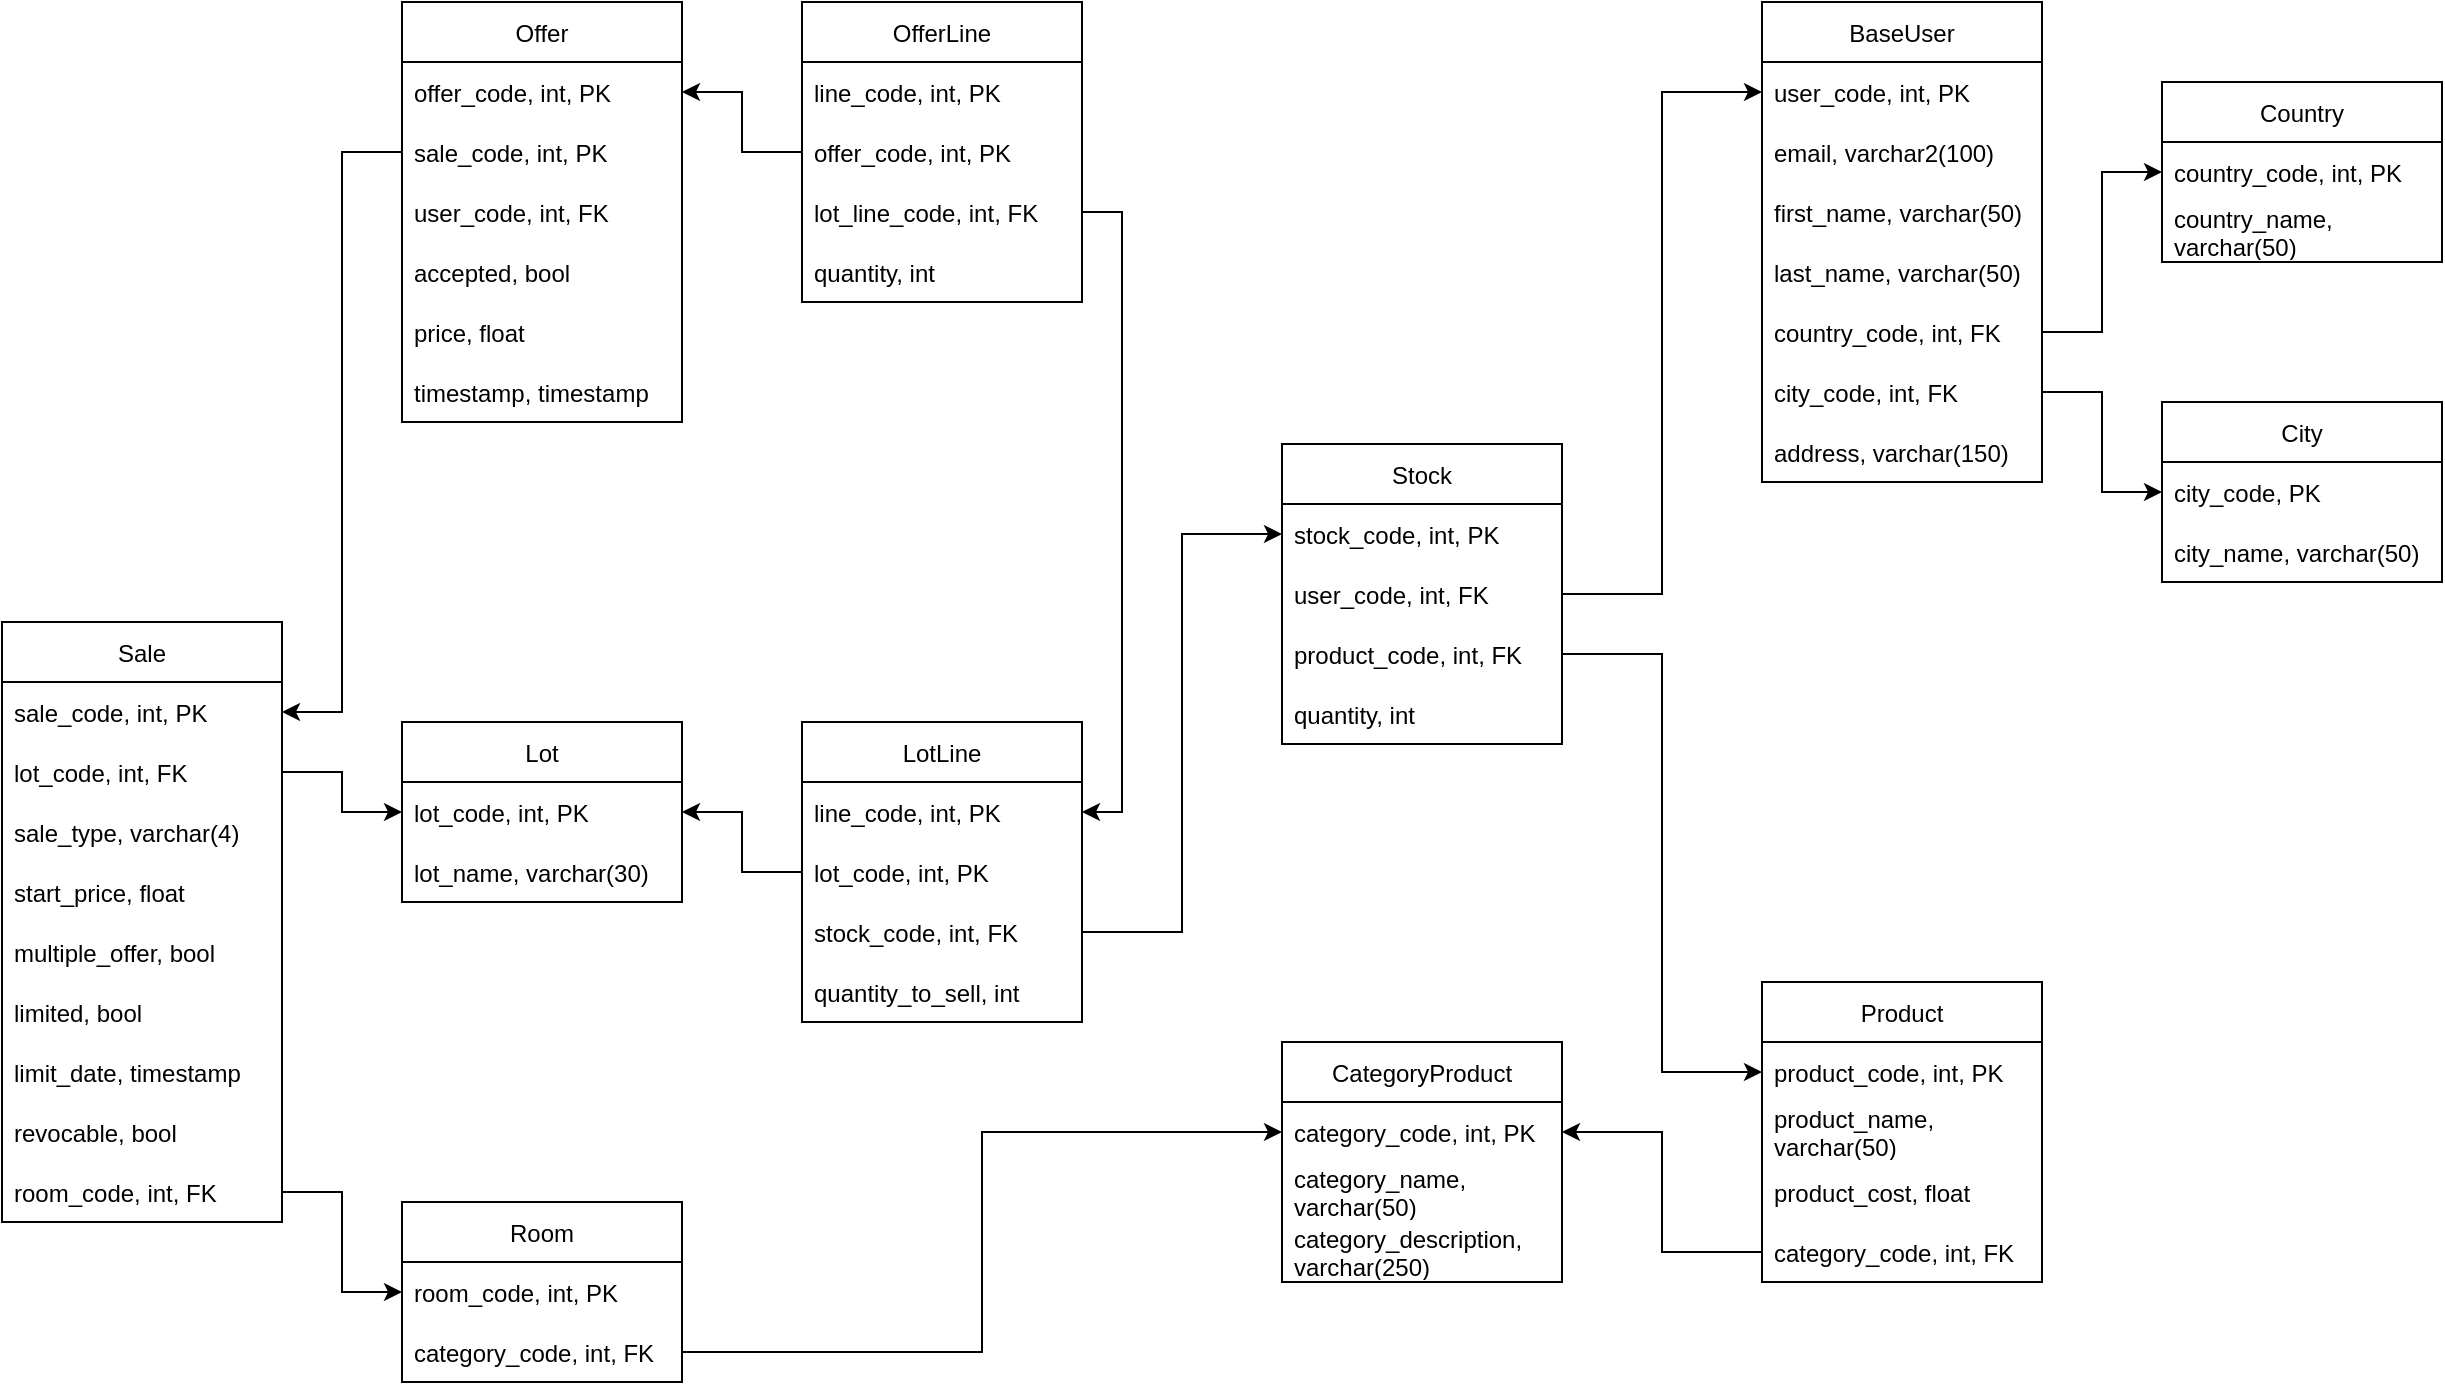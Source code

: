 <mxfile version="17.1.3" type="device"><diagram id="upbELCMo_DN6BCKjy-MA" name="Page-1"><mxGraphModel dx="1186" dy="1790" grid="1" gridSize="10" guides="1" tooltips="1" connect="1" arrows="1" fold="1" page="1" pageScale="1" pageWidth="827" pageHeight="1169" math="0" shadow="0"><root><mxCell id="0"/><mxCell id="1" parent="0"/><mxCell id="Lq3NTHfJaEs2QNFKotO4-1" value="BaseUser" style="swimlane;fontStyle=0;childLayout=stackLayout;horizontal=1;startSize=30;horizontalStack=0;resizeParent=1;resizeParentMax=0;resizeLast=0;collapsible=1;marginBottom=0;" parent="1" vertex="1"><mxGeometry x="1320" y="-880" width="140" height="240" as="geometry"/></mxCell><mxCell id="Lq3NTHfJaEs2QNFKotO4-42" value="user_code, int, PK" style="text;strokeColor=none;fillColor=none;align=left;verticalAlign=middle;spacingLeft=4;spacingRight=4;overflow=hidden;points=[[0,0.5],[1,0.5]];portConstraint=eastwest;rotatable=0;" parent="Lq3NTHfJaEs2QNFKotO4-1" vertex="1"><mxGeometry y="30" width="140" height="30" as="geometry"/></mxCell><mxCell id="Lq3NTHfJaEs2QNFKotO4-2" value="email, varchar2(100)" style="text;strokeColor=none;fillColor=none;align=left;verticalAlign=middle;spacingLeft=4;spacingRight=4;overflow=hidden;points=[[0,0.5],[1,0.5]];portConstraint=eastwest;rotatable=0;" parent="Lq3NTHfJaEs2QNFKotO4-1" vertex="1"><mxGeometry y="60" width="140" height="30" as="geometry"/></mxCell><mxCell id="Lq3NTHfJaEs2QNFKotO4-13" value="first_name, varchar(50)" style="text;strokeColor=none;fillColor=none;align=left;verticalAlign=middle;spacingLeft=4;spacingRight=4;overflow=hidden;points=[[0,0.5],[1,0.5]];portConstraint=eastwest;rotatable=0;" parent="Lq3NTHfJaEs2QNFKotO4-1" vertex="1"><mxGeometry y="90" width="140" height="30" as="geometry"/></mxCell><mxCell id="Lq3NTHfJaEs2QNFKotO4-14" value="last_name, varchar(50)" style="text;strokeColor=none;fillColor=none;align=left;verticalAlign=middle;spacingLeft=4;spacingRight=4;overflow=hidden;points=[[0,0.5],[1,0.5]];portConstraint=eastwest;rotatable=0;" parent="Lq3NTHfJaEs2QNFKotO4-1" vertex="1"><mxGeometry y="120" width="140" height="30" as="geometry"/></mxCell><mxCell id="Lq3NTHfJaEs2QNFKotO4-16" value="country_code, int, FK" style="text;strokeColor=none;fillColor=none;align=left;verticalAlign=middle;spacingLeft=4;spacingRight=4;overflow=hidden;points=[[0,0.5],[1,0.5]];portConstraint=eastwest;rotatable=0;" parent="Lq3NTHfJaEs2QNFKotO4-1" vertex="1"><mxGeometry y="150" width="140" height="30" as="geometry"/></mxCell><mxCell id="Lq3NTHfJaEs2QNFKotO4-17" value="city_code, int, FK" style="text;strokeColor=none;fillColor=none;align=left;verticalAlign=middle;spacingLeft=4;spacingRight=4;overflow=hidden;points=[[0,0.5],[1,0.5]];portConstraint=eastwest;rotatable=0;" parent="Lq3NTHfJaEs2QNFKotO4-1" vertex="1"><mxGeometry y="180" width="140" height="30" as="geometry"/></mxCell><mxCell id="Lq3NTHfJaEs2QNFKotO4-15" value="address, varchar(150)" style="text;strokeColor=none;fillColor=none;align=left;verticalAlign=middle;spacingLeft=4;spacingRight=4;overflow=hidden;points=[[0,0.5],[1,0.5]];portConstraint=eastwest;rotatable=0;" parent="Lq3NTHfJaEs2QNFKotO4-1" vertex="1"><mxGeometry y="210" width="140" height="30" as="geometry"/></mxCell><mxCell id="Lq3NTHfJaEs2QNFKotO4-5" value="Product" style="swimlane;fontStyle=0;childLayout=stackLayout;horizontal=1;startSize=30;horizontalStack=0;resizeParent=1;resizeParentMax=0;resizeLast=0;collapsible=1;marginBottom=0;" parent="1" vertex="1"><mxGeometry x="1320" y="-390" width="140" height="150" as="geometry"/></mxCell><mxCell id="Lq3NTHfJaEs2QNFKotO4-6" value="product_code, int, PK" style="text;strokeColor=none;fillColor=none;align=left;verticalAlign=middle;spacingLeft=4;spacingRight=4;overflow=hidden;points=[[0,0.5],[1,0.5]];portConstraint=eastwest;rotatable=0;" parent="Lq3NTHfJaEs2QNFKotO4-5" vertex="1"><mxGeometry y="30" width="140" height="30" as="geometry"/></mxCell><mxCell id="Lq3NTHfJaEs2QNFKotO4-7" value="product_name,&#10;varchar(50)" style="text;strokeColor=none;fillColor=none;align=left;verticalAlign=middle;spacingLeft=4;spacingRight=4;overflow=hidden;points=[[0,0.5],[1,0.5]];portConstraint=eastwest;rotatable=0;" parent="Lq3NTHfJaEs2QNFKotO4-5" vertex="1"><mxGeometry y="60" width="140" height="30" as="geometry"/></mxCell><mxCell id="Lq3NTHfJaEs2QNFKotO4-8" value="product_cost, float" style="text;strokeColor=none;fillColor=none;align=left;verticalAlign=middle;spacingLeft=4;spacingRight=4;overflow=hidden;points=[[0,0.5],[1,0.5]];portConstraint=eastwest;rotatable=0;" parent="Lq3NTHfJaEs2QNFKotO4-5" vertex="1"><mxGeometry y="90" width="140" height="30" as="geometry"/></mxCell><mxCell id="Lq3NTHfJaEs2QNFKotO4-31" value="category_code, int, FK" style="text;strokeColor=none;fillColor=none;align=left;verticalAlign=middle;spacingLeft=4;spacingRight=4;overflow=hidden;points=[[0,0.5],[1,0.5]];portConstraint=eastwest;rotatable=0;" parent="Lq3NTHfJaEs2QNFKotO4-5" vertex="1"><mxGeometry y="120" width="140" height="30" as="geometry"/></mxCell><mxCell id="Lq3NTHfJaEs2QNFKotO4-9" value="CategoryProduct" style="swimlane;fontStyle=0;childLayout=stackLayout;horizontal=1;startSize=30;horizontalStack=0;resizeParent=1;resizeParentMax=0;resizeLast=0;collapsible=1;marginBottom=0;" parent="1" vertex="1"><mxGeometry x="1080" y="-360" width="140" height="120" as="geometry"/></mxCell><mxCell id="Lq3NTHfJaEs2QNFKotO4-30" value="category_code, int, PK" style="text;strokeColor=none;fillColor=none;align=left;verticalAlign=middle;spacingLeft=4;spacingRight=4;overflow=hidden;points=[[0,0.5],[1,0.5]];portConstraint=eastwest;rotatable=0;" parent="Lq3NTHfJaEs2QNFKotO4-9" vertex="1"><mxGeometry y="30" width="140" height="30" as="geometry"/></mxCell><mxCell id="Lq3NTHfJaEs2QNFKotO4-10" value="category_name,&#10; varchar(50)" style="text;strokeColor=none;fillColor=none;align=left;verticalAlign=middle;spacingLeft=4;spacingRight=4;overflow=hidden;points=[[0,0.5],[1,0.5]];portConstraint=eastwest;rotatable=0;" parent="Lq3NTHfJaEs2QNFKotO4-9" vertex="1"><mxGeometry y="60" width="140" height="30" as="geometry"/></mxCell><mxCell id="Lq3NTHfJaEs2QNFKotO4-11" value="category_description, &#10;varchar(250)" style="text;strokeColor=none;fillColor=none;align=left;verticalAlign=middle;spacingLeft=4;spacingRight=4;overflow=hidden;points=[[0,0.5],[1,0.5]];portConstraint=eastwest;rotatable=0;" parent="Lq3NTHfJaEs2QNFKotO4-9" vertex="1"><mxGeometry y="90" width="140" height="30" as="geometry"/></mxCell><mxCell id="Lq3NTHfJaEs2QNFKotO4-18" value="Country" style="swimlane;fontStyle=0;childLayout=stackLayout;horizontal=1;startSize=30;horizontalStack=0;resizeParent=1;resizeParentMax=0;resizeLast=0;collapsible=1;marginBottom=0;" parent="1" vertex="1"><mxGeometry x="1520" y="-840" width="140" height="90" as="geometry"/></mxCell><mxCell id="Lq3NTHfJaEs2QNFKotO4-19" value="country_code, int, PK" style="text;strokeColor=none;fillColor=none;align=left;verticalAlign=middle;spacingLeft=4;spacingRight=4;overflow=hidden;points=[[0,0.5],[1,0.5]];portConstraint=eastwest;rotatable=0;" parent="Lq3NTHfJaEs2QNFKotO4-18" vertex="1"><mxGeometry y="30" width="140" height="30" as="geometry"/></mxCell><mxCell id="Lq3NTHfJaEs2QNFKotO4-20" value="country_name, &#10;varchar(50)" style="text;strokeColor=none;fillColor=none;align=left;verticalAlign=middle;spacingLeft=4;spacingRight=4;overflow=hidden;points=[[0,0.5],[1,0.5]];portConstraint=eastwest;rotatable=0;" parent="Lq3NTHfJaEs2QNFKotO4-18" vertex="1"><mxGeometry y="60" width="140" height="30" as="geometry"/></mxCell><mxCell id="Lq3NTHfJaEs2QNFKotO4-23" value="City" style="swimlane;fontStyle=0;childLayout=stackLayout;horizontal=1;startSize=30;horizontalStack=0;resizeParent=1;resizeParentMax=0;resizeLast=0;collapsible=1;marginBottom=0;" parent="1" vertex="1"><mxGeometry x="1520" y="-680" width="140" height="90" as="geometry"/></mxCell><mxCell id="Lq3NTHfJaEs2QNFKotO4-24" value="city_code, PK" style="text;strokeColor=none;fillColor=none;align=left;verticalAlign=middle;spacingLeft=4;spacingRight=4;overflow=hidden;points=[[0,0.5],[1,0.5]];portConstraint=eastwest;rotatable=0;" parent="Lq3NTHfJaEs2QNFKotO4-23" vertex="1"><mxGeometry y="30" width="140" height="30" as="geometry"/></mxCell><mxCell id="Lq3NTHfJaEs2QNFKotO4-25" value="city_name, varchar(50)" style="text;strokeColor=none;fillColor=none;align=left;verticalAlign=middle;spacingLeft=4;spacingRight=4;overflow=hidden;points=[[0,0.5],[1,0.5]];portConstraint=eastwest;rotatable=0;" parent="Lq3NTHfJaEs2QNFKotO4-23" vertex="1"><mxGeometry y="60" width="140" height="30" as="geometry"/></mxCell><mxCell id="Lq3NTHfJaEs2QNFKotO4-33" value="Sale" style="swimlane;fontStyle=0;childLayout=stackLayout;horizontal=1;startSize=30;horizontalStack=0;resizeParent=1;resizeParentMax=0;resizeLast=0;collapsible=1;marginBottom=0;" parent="1" vertex="1"><mxGeometry x="440" y="-570" width="140" height="300" as="geometry"/></mxCell><mxCell id="Lq3NTHfJaEs2QNFKotO4-34" value="sale_code, int, PK" style="text;strokeColor=none;fillColor=none;align=left;verticalAlign=middle;spacingLeft=4;spacingRight=4;overflow=hidden;points=[[0,0.5],[1,0.5]];portConstraint=eastwest;rotatable=0;" parent="Lq3NTHfJaEs2QNFKotO4-33" vertex="1"><mxGeometry y="30" width="140" height="30" as="geometry"/></mxCell><mxCell id="Lq3NTHfJaEs2QNFKotO4-35" value="lot_code, int, FK" style="text;strokeColor=none;fillColor=none;align=left;verticalAlign=middle;spacingLeft=4;spacingRight=4;overflow=hidden;points=[[0,0.5],[1,0.5]];portConstraint=eastwest;rotatable=0;" parent="Lq3NTHfJaEs2QNFKotO4-33" vertex="1"><mxGeometry y="60" width="140" height="30" as="geometry"/></mxCell><mxCell id="Lq3NTHfJaEs2QNFKotO4-49" value="sale_type, varchar(4)" style="text;strokeColor=none;fillColor=none;align=left;verticalAlign=middle;spacingLeft=4;spacingRight=4;overflow=hidden;points=[[0,0.5],[1,0.5]];portConstraint=eastwest;rotatable=0;" parent="Lq3NTHfJaEs2QNFKotO4-33" vertex="1"><mxGeometry y="90" width="140" height="30" as="geometry"/></mxCell><mxCell id="Lq3NTHfJaEs2QNFKotO4-50" value="start_price, float" style="text;strokeColor=none;fillColor=none;align=left;verticalAlign=middle;spacingLeft=4;spacingRight=4;overflow=hidden;points=[[0,0.5],[1,0.5]];portConstraint=eastwest;rotatable=0;" parent="Lq3NTHfJaEs2QNFKotO4-33" vertex="1"><mxGeometry y="120" width="140" height="30" as="geometry"/></mxCell><mxCell id="Lq3NTHfJaEs2QNFKotO4-52" value="multiple_offer, bool" style="text;strokeColor=none;fillColor=none;align=left;verticalAlign=middle;spacingLeft=4;spacingRight=4;overflow=hidden;points=[[0,0.5],[1,0.5]];portConstraint=eastwest;rotatable=0;" parent="Lq3NTHfJaEs2QNFKotO4-33" vertex="1"><mxGeometry y="150" width="140" height="30" as="geometry"/></mxCell><mxCell id="Lq3NTHfJaEs2QNFKotO4-53" value="limited, bool" style="text;strokeColor=none;fillColor=none;align=left;verticalAlign=middle;spacingLeft=4;spacingRight=4;overflow=hidden;points=[[0,0.5],[1,0.5]];portConstraint=eastwest;rotatable=0;" parent="Lq3NTHfJaEs2QNFKotO4-33" vertex="1"><mxGeometry y="180" width="140" height="30" as="geometry"/></mxCell><mxCell id="Lq3NTHfJaEs2QNFKotO4-54" value="limit_date, timestamp" style="text;strokeColor=none;fillColor=none;align=left;verticalAlign=middle;spacingLeft=4;spacingRight=4;overflow=hidden;points=[[0,0.5],[1,0.5]];portConstraint=eastwest;rotatable=0;" parent="Lq3NTHfJaEs2QNFKotO4-33" vertex="1"><mxGeometry y="210" width="140" height="30" as="geometry"/></mxCell><mxCell id="Lq3NTHfJaEs2QNFKotO4-55" value="revocable, bool" style="text;strokeColor=none;fillColor=none;align=left;verticalAlign=middle;spacingLeft=4;spacingRight=4;overflow=hidden;points=[[0,0.5],[1,0.5]];portConstraint=eastwest;rotatable=0;" parent="Lq3NTHfJaEs2QNFKotO4-33" vertex="1"><mxGeometry y="240" width="140" height="30" as="geometry"/></mxCell><mxCell id="_hcFhQZT_G_4lUVb6GEC-15" value="room_code, int, FK" style="text;strokeColor=none;fillColor=none;align=left;verticalAlign=middle;spacingLeft=4;spacingRight=4;overflow=hidden;points=[[0,0.5],[1,0.5]];portConstraint=eastwest;rotatable=0;" parent="Lq3NTHfJaEs2QNFKotO4-33" vertex="1"><mxGeometry y="270" width="140" height="30" as="geometry"/></mxCell><mxCell id="Lq3NTHfJaEs2QNFKotO4-37" value="Offer" style="swimlane;fontStyle=0;childLayout=stackLayout;horizontal=1;startSize=30;horizontalStack=0;resizeParent=1;resizeParentMax=0;resizeLast=0;collapsible=1;marginBottom=0;" parent="1" vertex="1"><mxGeometry x="640" y="-880" width="140" height="210" as="geometry"/></mxCell><mxCell id="Lq3NTHfJaEs2QNFKotO4-38" value="offer_code, int, PK" style="text;strokeColor=none;fillColor=none;align=left;verticalAlign=middle;spacingLeft=4;spacingRight=4;overflow=hidden;points=[[0,0.5],[1,0.5]];portConstraint=eastwest;rotatable=0;" parent="Lq3NTHfJaEs2QNFKotO4-37" vertex="1"><mxGeometry y="30" width="140" height="30" as="geometry"/></mxCell><mxCell id="Lq3NTHfJaEs2QNFKotO4-39" value="sale_code, int, PK" style="text;strokeColor=none;fillColor=none;align=left;verticalAlign=middle;spacingLeft=4;spacingRight=4;overflow=hidden;points=[[0,0.5],[1,0.5]];portConstraint=eastwest;rotatable=0;" parent="Lq3NTHfJaEs2QNFKotO4-37" vertex="1"><mxGeometry y="60" width="140" height="30" as="geometry"/></mxCell><mxCell id="Lq3NTHfJaEs2QNFKotO4-43" value="user_code, int, FK" style="text;strokeColor=none;fillColor=none;align=left;verticalAlign=middle;spacingLeft=4;spacingRight=4;overflow=hidden;points=[[0,0.5],[1,0.5]];portConstraint=eastwest;rotatable=0;" parent="Lq3NTHfJaEs2QNFKotO4-37" vertex="1"><mxGeometry y="90" width="140" height="30" as="geometry"/></mxCell><mxCell id="Lq3NTHfJaEs2QNFKotO4-51" value="accepted, bool" style="text;strokeColor=none;fillColor=none;align=left;verticalAlign=middle;spacingLeft=4;spacingRight=4;overflow=hidden;points=[[0,0.5],[1,0.5]];portConstraint=eastwest;rotatable=0;" parent="Lq3NTHfJaEs2QNFKotO4-37" vertex="1"><mxGeometry y="120" width="140" height="30" as="geometry"/></mxCell><mxCell id="Lq3NTHfJaEs2QNFKotO4-56" value="price, float" style="text;strokeColor=none;fillColor=none;align=left;verticalAlign=middle;spacingLeft=4;spacingRight=4;overflow=hidden;points=[[0,0.5],[1,0.5]];portConstraint=eastwest;rotatable=0;" parent="Lq3NTHfJaEs2QNFKotO4-37" vertex="1"><mxGeometry y="150" width="140" height="30" as="geometry"/></mxCell><mxCell id="Lq3NTHfJaEs2QNFKotO4-57" value="timestamp, timestamp" style="text;strokeColor=none;fillColor=none;align=left;verticalAlign=middle;spacingLeft=4;spacingRight=4;overflow=hidden;points=[[0,0.5],[1,0.5]];portConstraint=eastwest;rotatable=0;" parent="Lq3NTHfJaEs2QNFKotO4-37" vertex="1"><mxGeometry y="180" width="140" height="30" as="geometry"/></mxCell><mxCell id="Lq3NTHfJaEs2QNFKotO4-58" value="Lot" style="swimlane;fontStyle=0;childLayout=stackLayout;horizontal=1;startSize=30;horizontalStack=0;resizeParent=1;resizeParentMax=0;resizeLast=0;collapsible=1;marginBottom=0;" parent="1" vertex="1"><mxGeometry x="640" y="-520" width="140" height="90" as="geometry"/></mxCell><mxCell id="Lq3NTHfJaEs2QNFKotO4-59" value="lot_code, int, PK" style="text;strokeColor=none;fillColor=none;align=left;verticalAlign=middle;spacingLeft=4;spacingRight=4;overflow=hidden;points=[[0,0.5],[1,0.5]];portConstraint=eastwest;rotatable=0;" parent="Lq3NTHfJaEs2QNFKotO4-58" vertex="1"><mxGeometry y="30" width="140" height="30" as="geometry"/></mxCell><mxCell id="Lq3NTHfJaEs2QNFKotO4-61" value="lot_name, varchar(30)" style="text;strokeColor=none;fillColor=none;align=left;verticalAlign=middle;spacingLeft=4;spacingRight=4;overflow=hidden;points=[[0,0.5],[1,0.5]];portConstraint=eastwest;rotatable=0;" parent="Lq3NTHfJaEs2QNFKotO4-58" vertex="1"><mxGeometry y="60" width="140" height="30" as="geometry"/></mxCell><mxCell id="Lq3NTHfJaEs2QNFKotO4-62" value="LotLine" style="swimlane;fontStyle=0;childLayout=stackLayout;horizontal=1;startSize=30;horizontalStack=0;resizeParent=1;resizeParentMax=0;resizeLast=0;collapsible=1;marginBottom=0;" parent="1" vertex="1"><mxGeometry x="840" y="-520" width="140" height="150" as="geometry"/></mxCell><mxCell id="Lq3NTHfJaEs2QNFKotO4-63" value="line_code, int, PK" style="text;strokeColor=none;fillColor=none;align=left;verticalAlign=middle;spacingLeft=4;spacingRight=4;overflow=hidden;points=[[0,0.5],[1,0.5]];portConstraint=eastwest;rotatable=0;" parent="Lq3NTHfJaEs2QNFKotO4-62" vertex="1"><mxGeometry y="30" width="140" height="30" as="geometry"/></mxCell><mxCell id="Lq3NTHfJaEs2QNFKotO4-64" value="lot_code, int, PK" style="text;strokeColor=none;fillColor=none;align=left;verticalAlign=middle;spacingLeft=4;spacingRight=4;overflow=hidden;points=[[0,0.5],[1,0.5]];portConstraint=eastwest;rotatable=0;" parent="Lq3NTHfJaEs2QNFKotO4-62" vertex="1"><mxGeometry y="60" width="140" height="30" as="geometry"/></mxCell><mxCell id="Lq3NTHfJaEs2QNFKotO4-65" value="stock_code, int, FK" style="text;strokeColor=none;fillColor=none;align=left;verticalAlign=middle;spacingLeft=4;spacingRight=4;overflow=hidden;points=[[0,0.5],[1,0.5]];portConstraint=eastwest;rotatable=0;" parent="Lq3NTHfJaEs2QNFKotO4-62" vertex="1"><mxGeometry y="90" width="140" height="30" as="geometry"/></mxCell><mxCell id="KYcTEFwpDIBwnhTD-ZIU-8" value="quantity_to_sell, int" style="text;strokeColor=none;fillColor=none;align=left;verticalAlign=middle;spacingLeft=4;spacingRight=4;overflow=hidden;points=[[0,0.5],[1,0.5]];portConstraint=eastwest;rotatable=0;" vertex="1" parent="Lq3NTHfJaEs2QNFKotO4-62"><mxGeometry y="120" width="140" height="30" as="geometry"/></mxCell><mxCell id="Lq3NTHfJaEs2QNFKotO4-68" value="OfferLine" style="swimlane;fontStyle=0;childLayout=stackLayout;horizontal=1;startSize=30;horizontalStack=0;resizeParent=1;resizeParentMax=0;resizeLast=0;collapsible=1;marginBottom=0;" parent="1" vertex="1"><mxGeometry x="840" y="-880" width="140" height="150" as="geometry"/></mxCell><mxCell id="Lq3NTHfJaEs2QNFKotO4-69" value="line_code, int, PK" style="text;strokeColor=none;fillColor=none;align=left;verticalAlign=middle;spacingLeft=4;spacingRight=4;overflow=hidden;points=[[0,0.5],[1,0.5]];portConstraint=eastwest;rotatable=0;" parent="Lq3NTHfJaEs2QNFKotO4-68" vertex="1"><mxGeometry y="30" width="140" height="30" as="geometry"/></mxCell><mxCell id="Lq3NTHfJaEs2QNFKotO4-70" value="offer_code, int, PK" style="text;strokeColor=none;fillColor=none;align=left;verticalAlign=middle;spacingLeft=4;spacingRight=4;overflow=hidden;points=[[0,0.5],[1,0.5]];portConstraint=eastwest;rotatable=0;" parent="Lq3NTHfJaEs2QNFKotO4-68" vertex="1"><mxGeometry y="60" width="140" height="30" as="geometry"/></mxCell><mxCell id="KYcTEFwpDIBwnhTD-ZIU-6" value="lot_line_code, int, FK" style="text;strokeColor=none;fillColor=none;align=left;verticalAlign=middle;spacingLeft=4;spacingRight=4;overflow=hidden;points=[[0,0.5],[1,0.5]];portConstraint=eastwest;rotatable=0;" vertex="1" parent="Lq3NTHfJaEs2QNFKotO4-68"><mxGeometry y="90" width="140" height="30" as="geometry"/></mxCell><mxCell id="Lq3NTHfJaEs2QNFKotO4-73" value="quantity, int" style="text;strokeColor=none;fillColor=none;align=left;verticalAlign=middle;spacingLeft=4;spacingRight=4;overflow=hidden;points=[[0,0.5],[1,0.5]];portConstraint=eastwest;rotatable=0;" parent="Lq3NTHfJaEs2QNFKotO4-68" vertex="1"><mxGeometry y="120" width="140" height="30" as="geometry"/></mxCell><mxCell id="_hcFhQZT_G_4lUVb6GEC-1" value="Room" style="swimlane;fontStyle=0;childLayout=stackLayout;horizontal=1;startSize=30;horizontalStack=0;resizeParent=1;resizeParentMax=0;resizeLast=0;collapsible=1;marginBottom=0;" parent="1" vertex="1"><mxGeometry x="640" y="-280" width="140" height="90" as="geometry"/></mxCell><mxCell id="_hcFhQZT_G_4lUVb6GEC-2" value="room_code, int, PK" style="text;strokeColor=none;fillColor=none;align=left;verticalAlign=middle;spacingLeft=4;spacingRight=4;overflow=hidden;points=[[0,0.5],[1,0.5]];portConstraint=eastwest;rotatable=0;" parent="_hcFhQZT_G_4lUVb6GEC-1" vertex="1"><mxGeometry y="30" width="140" height="30" as="geometry"/></mxCell><mxCell id="_hcFhQZT_G_4lUVb6GEC-4" value="category_code, int, FK" style="text;strokeColor=none;fillColor=none;align=left;verticalAlign=middle;spacingLeft=4;spacingRight=4;overflow=hidden;points=[[0,0.5],[1,0.5]];portConstraint=eastwest;rotatable=0;" parent="_hcFhQZT_G_4lUVb6GEC-1" vertex="1"><mxGeometry y="60" width="140" height="30" as="geometry"/></mxCell><mxCell id="_hcFhQZT_G_4lUVb6GEC-16" style="edgeStyle=orthogonalEdgeStyle;rounded=0;orthogonalLoop=1;jettySize=auto;html=1;exitX=1;exitY=0.5;exitDx=0;exitDy=0;entryX=0;entryY=0.5;entryDx=0;entryDy=0;" parent="1" source="_hcFhQZT_G_4lUVb6GEC-15" target="_hcFhQZT_G_4lUVb6GEC-2" edge="1"><mxGeometry relative="1" as="geometry"/></mxCell><mxCell id="_hcFhQZT_G_4lUVb6GEC-18" style="edgeStyle=orthogonalEdgeStyle;rounded=0;orthogonalLoop=1;jettySize=auto;html=1;exitX=0;exitY=0.5;exitDx=0;exitDy=0;entryX=1;entryY=0.5;entryDx=0;entryDy=0;" parent="1" source="Lq3NTHfJaEs2QNFKotO4-39" target="Lq3NTHfJaEs2QNFKotO4-34" edge="1"><mxGeometry relative="1" as="geometry"/></mxCell><mxCell id="_hcFhQZT_G_4lUVb6GEC-19" style="edgeStyle=orthogonalEdgeStyle;rounded=0;orthogonalLoop=1;jettySize=auto;html=1;exitX=0;exitY=0.5;exitDx=0;exitDy=0;entryX=1;entryY=0.5;entryDx=0;entryDy=0;" parent="1" source="Lq3NTHfJaEs2QNFKotO4-70" target="Lq3NTHfJaEs2QNFKotO4-38" edge="1"><mxGeometry relative="1" as="geometry"/></mxCell><mxCell id="_hcFhQZT_G_4lUVb6GEC-20" style="edgeStyle=orthogonalEdgeStyle;rounded=0;orthogonalLoop=1;jettySize=auto;html=1;exitX=0;exitY=0.5;exitDx=0;exitDy=0;entryX=1;entryY=0.5;entryDx=0;entryDy=0;" parent="1" source="Lq3NTHfJaEs2QNFKotO4-64" target="Lq3NTHfJaEs2QNFKotO4-59" edge="1"><mxGeometry relative="1" as="geometry"/></mxCell><mxCell id="_hcFhQZT_G_4lUVb6GEC-22" style="edgeStyle=orthogonalEdgeStyle;rounded=0;orthogonalLoop=1;jettySize=auto;html=1;exitX=1;exitY=0.5;exitDx=0;exitDy=0;entryX=0;entryY=0.5;entryDx=0;entryDy=0;" parent="1" source="Lq3NTHfJaEs2QNFKotO4-35" target="Lq3NTHfJaEs2QNFKotO4-59" edge="1"><mxGeometry relative="1" as="geometry"/></mxCell><mxCell id="_hcFhQZT_G_4lUVb6GEC-28" style="edgeStyle=orthogonalEdgeStyle;rounded=0;orthogonalLoop=1;jettySize=auto;html=1;exitX=1;exitY=0.5;exitDx=0;exitDy=0;entryX=0;entryY=0.5;entryDx=0;entryDy=0;" parent="1" source="_hcFhQZT_G_4lUVb6GEC-4" target="Lq3NTHfJaEs2QNFKotO4-30" edge="1"><mxGeometry relative="1" as="geometry"/></mxCell><mxCell id="KYcTEFwpDIBwnhTD-ZIU-1" value="Stock" style="swimlane;fontStyle=0;childLayout=stackLayout;horizontal=1;startSize=30;horizontalStack=0;resizeParent=1;resizeParentMax=0;resizeLast=0;collapsible=1;marginBottom=0;" vertex="1" parent="1"><mxGeometry x="1080" y="-659" width="140" height="150" as="geometry"/></mxCell><mxCell id="KYcTEFwpDIBwnhTD-ZIU-2" value="stock_code, int, PK" style="text;strokeColor=none;fillColor=none;align=left;verticalAlign=middle;spacingLeft=4;spacingRight=4;overflow=hidden;points=[[0,0.5],[1,0.5]];portConstraint=eastwest;rotatable=0;" vertex="1" parent="KYcTEFwpDIBwnhTD-ZIU-1"><mxGeometry y="30" width="140" height="30" as="geometry"/></mxCell><mxCell id="KYcTEFwpDIBwnhTD-ZIU-4" value="user_code, int, FK" style="text;strokeColor=none;fillColor=none;align=left;verticalAlign=middle;spacingLeft=4;spacingRight=4;overflow=hidden;points=[[0,0.5],[1,0.5]];portConstraint=eastwest;rotatable=0;" vertex="1" parent="KYcTEFwpDIBwnhTD-ZIU-1"><mxGeometry y="60" width="140" height="30" as="geometry"/></mxCell><mxCell id="KYcTEFwpDIBwnhTD-ZIU-3" value="product_code, int, FK" style="text;strokeColor=none;fillColor=none;align=left;verticalAlign=middle;spacingLeft=4;spacingRight=4;overflow=hidden;points=[[0,0.5],[1,0.5]];portConstraint=eastwest;rotatable=0;" vertex="1" parent="KYcTEFwpDIBwnhTD-ZIU-1"><mxGeometry y="90" width="140" height="30" as="geometry"/></mxCell><mxCell id="KYcTEFwpDIBwnhTD-ZIU-5" value="quantity, int" style="text;strokeColor=none;fillColor=none;align=left;verticalAlign=middle;spacingLeft=4;spacingRight=4;overflow=hidden;points=[[0,0.5],[1,0.5]];portConstraint=eastwest;rotatable=0;" vertex="1" parent="KYcTEFwpDIBwnhTD-ZIU-1"><mxGeometry y="120" width="140" height="30" as="geometry"/></mxCell><mxCell id="KYcTEFwpDIBwnhTD-ZIU-7" style="edgeStyle=orthogonalEdgeStyle;rounded=0;orthogonalLoop=1;jettySize=auto;html=1;exitX=1;exitY=0.5;exitDx=0;exitDy=0;entryX=1;entryY=0.5;entryDx=0;entryDy=0;" edge="1" parent="1" source="KYcTEFwpDIBwnhTD-ZIU-6" target="Lq3NTHfJaEs2QNFKotO4-63"><mxGeometry relative="1" as="geometry"/></mxCell><mxCell id="KYcTEFwpDIBwnhTD-ZIU-9" style="edgeStyle=orthogonalEdgeStyle;rounded=0;orthogonalLoop=1;jettySize=auto;html=1;exitX=1;exitY=0.5;exitDx=0;exitDy=0;entryX=0;entryY=0.5;entryDx=0;entryDy=0;" edge="1" parent="1" source="Lq3NTHfJaEs2QNFKotO4-65" target="KYcTEFwpDIBwnhTD-ZIU-2"><mxGeometry relative="1" as="geometry"/></mxCell><mxCell id="KYcTEFwpDIBwnhTD-ZIU-10" style="edgeStyle=orthogonalEdgeStyle;rounded=0;orthogonalLoop=1;jettySize=auto;html=1;exitX=1;exitY=0.5;exitDx=0;exitDy=0;entryX=0;entryY=0.5;entryDx=0;entryDy=0;" edge="1" parent="1" source="KYcTEFwpDIBwnhTD-ZIU-3" target="Lq3NTHfJaEs2QNFKotO4-6"><mxGeometry relative="1" as="geometry"/></mxCell><mxCell id="KYcTEFwpDIBwnhTD-ZIU-11" style="edgeStyle=orthogonalEdgeStyle;rounded=0;orthogonalLoop=1;jettySize=auto;html=1;exitX=0;exitY=0.5;exitDx=0;exitDy=0;entryX=1;entryY=0.5;entryDx=0;entryDy=0;" edge="1" parent="1" source="Lq3NTHfJaEs2QNFKotO4-31" target="Lq3NTHfJaEs2QNFKotO4-30"><mxGeometry relative="1" as="geometry"/></mxCell><mxCell id="KYcTEFwpDIBwnhTD-ZIU-13" style="edgeStyle=orthogonalEdgeStyle;rounded=0;orthogonalLoop=1;jettySize=auto;html=1;exitX=1;exitY=0.5;exitDx=0;exitDy=0;entryX=0;entryY=0.5;entryDx=0;entryDy=0;" edge="1" parent="1" source="KYcTEFwpDIBwnhTD-ZIU-4" target="Lq3NTHfJaEs2QNFKotO4-42"><mxGeometry relative="1" as="geometry"/></mxCell><mxCell id="KYcTEFwpDIBwnhTD-ZIU-14" style="edgeStyle=orthogonalEdgeStyle;rounded=0;orthogonalLoop=1;jettySize=auto;html=1;exitX=1;exitY=0.5;exitDx=0;exitDy=0;entryX=0;entryY=0.5;entryDx=0;entryDy=0;" edge="1" parent="1" source="Lq3NTHfJaEs2QNFKotO4-16" target="Lq3NTHfJaEs2QNFKotO4-19"><mxGeometry relative="1" as="geometry"/></mxCell><mxCell id="KYcTEFwpDIBwnhTD-ZIU-15" style="edgeStyle=orthogonalEdgeStyle;rounded=0;orthogonalLoop=1;jettySize=auto;html=1;exitX=1;exitY=0.5;exitDx=0;exitDy=0;entryX=0;entryY=0.5;entryDx=0;entryDy=0;" edge="1" parent="1" source="Lq3NTHfJaEs2QNFKotO4-17" target="Lq3NTHfJaEs2QNFKotO4-24"><mxGeometry relative="1" as="geometry"/></mxCell></root></mxGraphModel></diagram></mxfile>